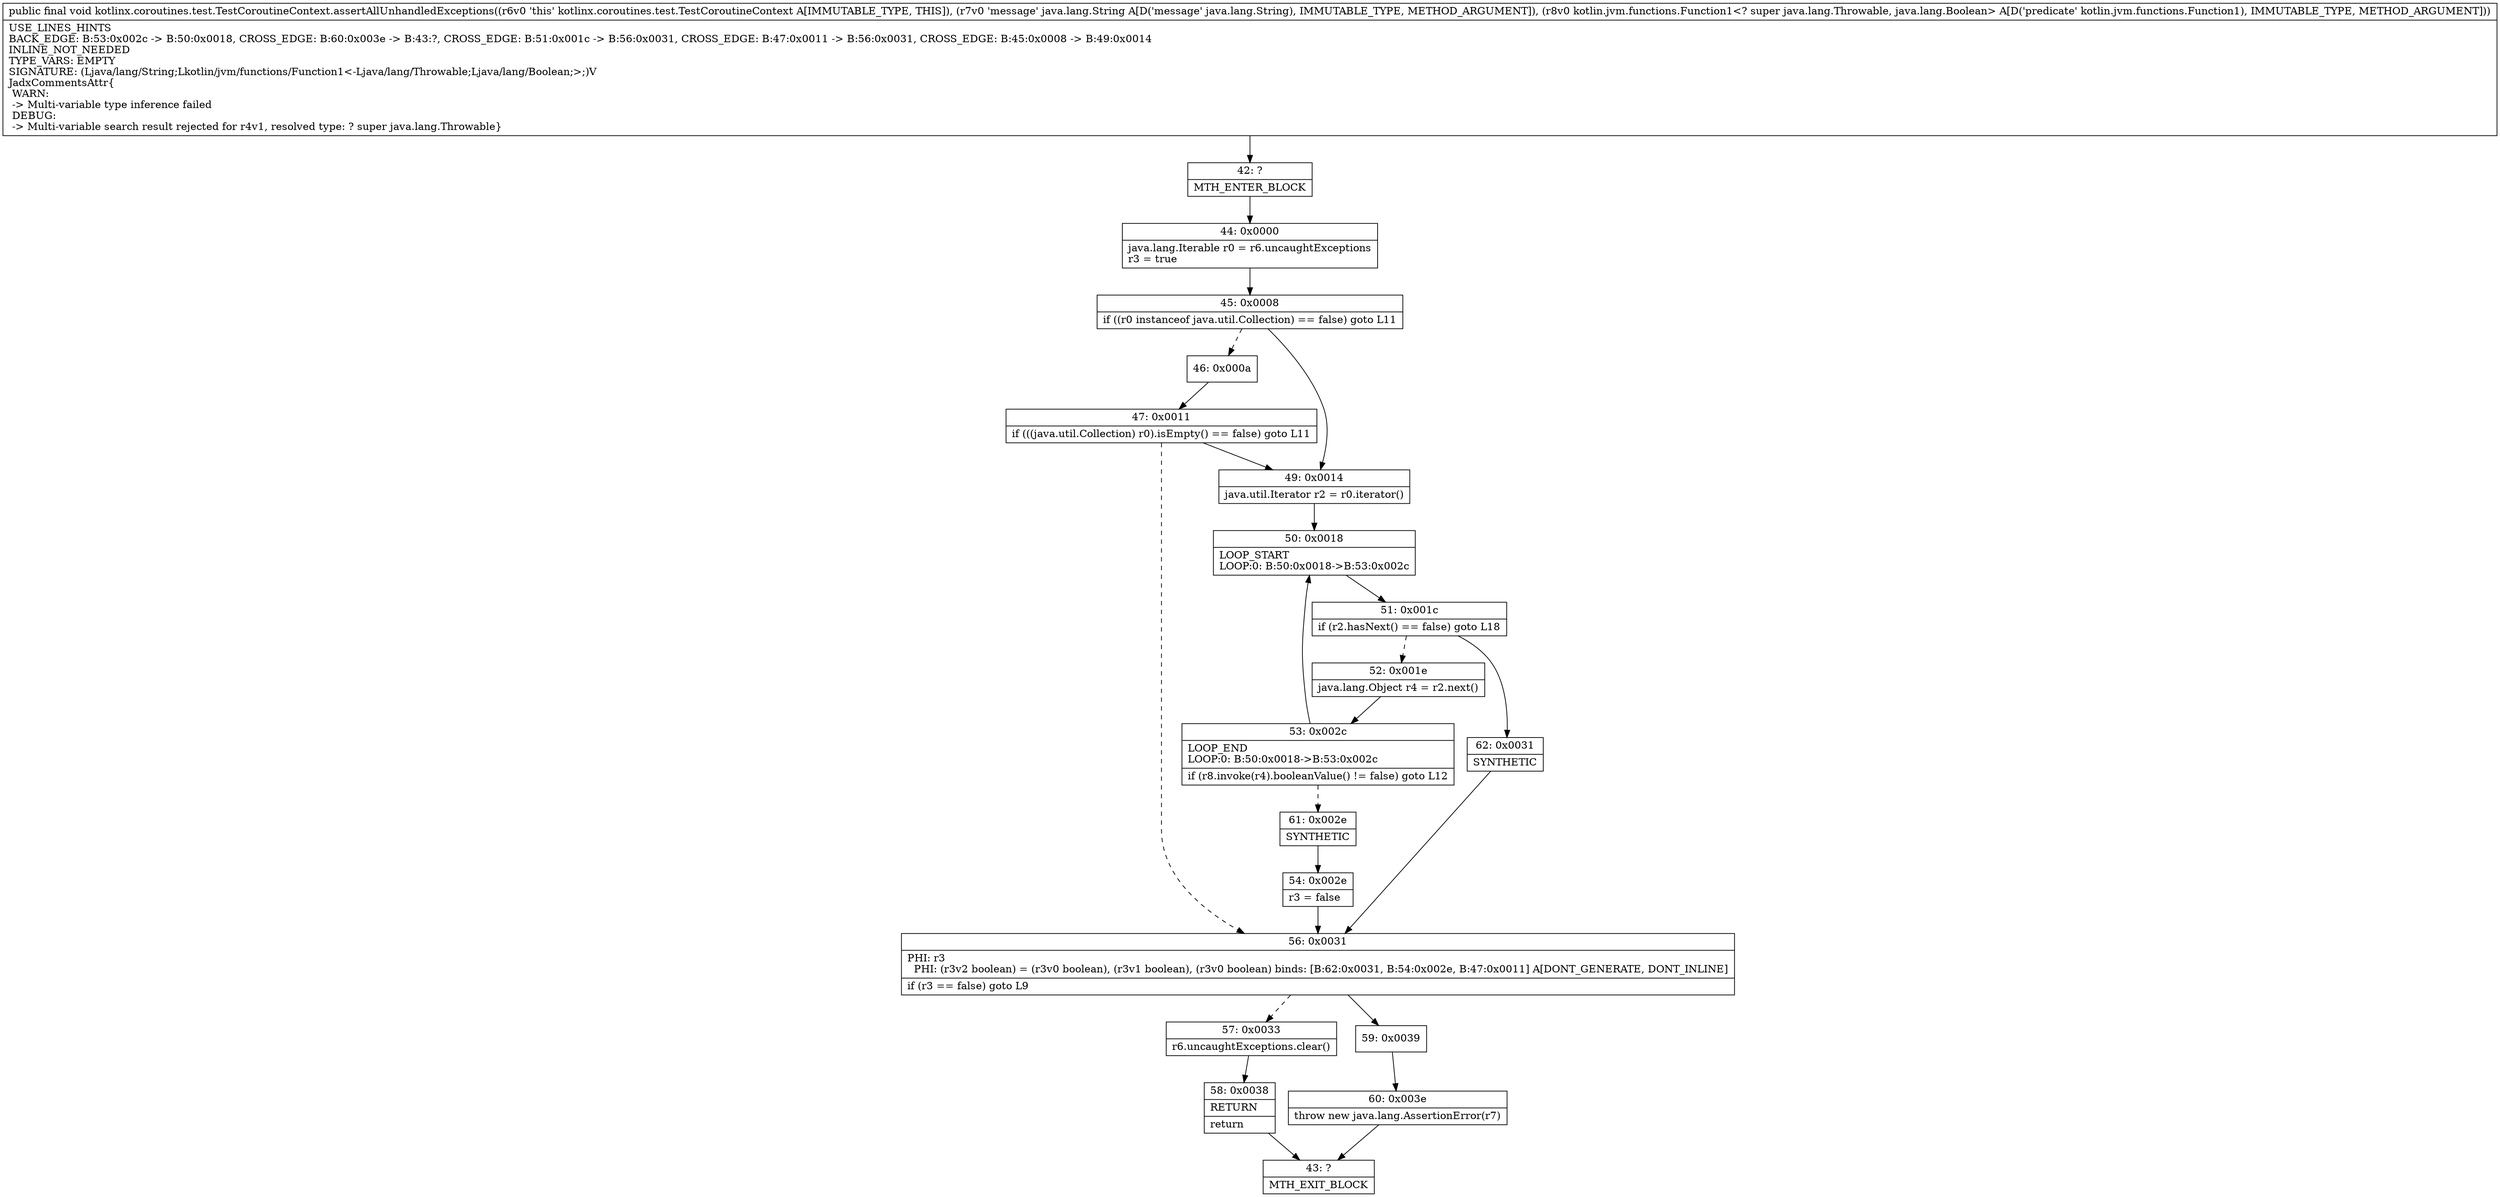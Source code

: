 digraph "CFG forkotlinx.coroutines.test.TestCoroutineContext.assertAllUnhandledExceptions(Ljava\/lang\/String;Lkotlin\/jvm\/functions\/Function1;)V" {
Node_42 [shape=record,label="{42\:\ ?|MTH_ENTER_BLOCK\l}"];
Node_44 [shape=record,label="{44\:\ 0x0000|java.lang.Iterable r0 = r6.uncaughtExceptions\lr3 = true\l}"];
Node_45 [shape=record,label="{45\:\ 0x0008|if ((r0 instanceof java.util.Collection) == false) goto L11\l}"];
Node_46 [shape=record,label="{46\:\ 0x000a}"];
Node_47 [shape=record,label="{47\:\ 0x0011|if (((java.util.Collection) r0).isEmpty() == false) goto L11\l}"];
Node_56 [shape=record,label="{56\:\ 0x0031|PHI: r3 \l  PHI: (r3v2 boolean) = (r3v0 boolean), (r3v1 boolean), (r3v0 boolean) binds: [B:62:0x0031, B:54:0x002e, B:47:0x0011] A[DONT_GENERATE, DONT_INLINE]\l|if (r3 == false) goto L9\l}"];
Node_57 [shape=record,label="{57\:\ 0x0033|r6.uncaughtExceptions.clear()\l}"];
Node_58 [shape=record,label="{58\:\ 0x0038|RETURN\l|return\l}"];
Node_43 [shape=record,label="{43\:\ ?|MTH_EXIT_BLOCK\l}"];
Node_59 [shape=record,label="{59\:\ 0x0039}"];
Node_60 [shape=record,label="{60\:\ 0x003e|throw new java.lang.AssertionError(r7)\l}"];
Node_49 [shape=record,label="{49\:\ 0x0014|java.util.Iterator r2 = r0.iterator()\l}"];
Node_50 [shape=record,label="{50\:\ 0x0018|LOOP_START\lLOOP:0: B:50:0x0018\-\>B:53:0x002c\l}"];
Node_51 [shape=record,label="{51\:\ 0x001c|if (r2.hasNext() == false) goto L18\l}"];
Node_52 [shape=record,label="{52\:\ 0x001e|java.lang.Object r4 = r2.next()\l}"];
Node_53 [shape=record,label="{53\:\ 0x002c|LOOP_END\lLOOP:0: B:50:0x0018\-\>B:53:0x002c\l|if (r8.invoke(r4).booleanValue() != false) goto L12\l}"];
Node_61 [shape=record,label="{61\:\ 0x002e|SYNTHETIC\l}"];
Node_54 [shape=record,label="{54\:\ 0x002e|r3 = false\l}"];
Node_62 [shape=record,label="{62\:\ 0x0031|SYNTHETIC\l}"];
MethodNode[shape=record,label="{public final void kotlinx.coroutines.test.TestCoroutineContext.assertAllUnhandledExceptions((r6v0 'this' kotlinx.coroutines.test.TestCoroutineContext A[IMMUTABLE_TYPE, THIS]), (r7v0 'message' java.lang.String A[D('message' java.lang.String), IMMUTABLE_TYPE, METHOD_ARGUMENT]), (r8v0 kotlin.jvm.functions.Function1\<? super java.lang.Throwable, java.lang.Boolean\> A[D('predicate' kotlin.jvm.functions.Function1), IMMUTABLE_TYPE, METHOD_ARGUMENT]))  | USE_LINES_HINTS\lBACK_EDGE: B:53:0x002c \-\> B:50:0x0018, CROSS_EDGE: B:60:0x003e \-\> B:43:?, CROSS_EDGE: B:51:0x001c \-\> B:56:0x0031, CROSS_EDGE: B:47:0x0011 \-\> B:56:0x0031, CROSS_EDGE: B:45:0x0008 \-\> B:49:0x0014\lINLINE_NOT_NEEDED\lTYPE_VARS: EMPTY\lSIGNATURE: (Ljava\/lang\/String;Lkotlin\/jvm\/functions\/Function1\<\-Ljava\/lang\/Throwable;Ljava\/lang\/Boolean;\>;)V\lJadxCommentsAttr\{\l WARN: \l \-\> Multi\-variable type inference failed\l DEBUG: \l \-\> Multi\-variable search result rejected for r4v1, resolved type: ? super java.lang.Throwable\}\l}"];
MethodNode -> Node_42;Node_42 -> Node_44;
Node_44 -> Node_45;
Node_45 -> Node_46[style=dashed];
Node_45 -> Node_49;
Node_46 -> Node_47;
Node_47 -> Node_49;
Node_47 -> Node_56[style=dashed];
Node_56 -> Node_57[style=dashed];
Node_56 -> Node_59;
Node_57 -> Node_58;
Node_58 -> Node_43;
Node_59 -> Node_60;
Node_60 -> Node_43;
Node_49 -> Node_50;
Node_50 -> Node_51;
Node_51 -> Node_52[style=dashed];
Node_51 -> Node_62;
Node_52 -> Node_53;
Node_53 -> Node_50;
Node_53 -> Node_61[style=dashed];
Node_61 -> Node_54;
Node_54 -> Node_56;
Node_62 -> Node_56;
}

